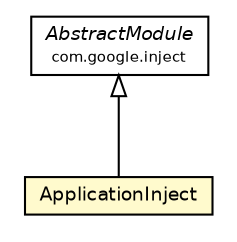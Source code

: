 #!/usr/local/bin/dot
#
# Class diagram 
# Generated by UMLGraph version 5.1 (http://www.umlgraph.org/)
#

digraph G {
	edge [fontname="Helvetica",fontsize=10,labelfontname="Helvetica",labelfontsize=10];
	node [fontname="Helvetica",fontsize=10,shape=plaintext];
	nodesep=0.25;
	ranksep=0.5;
	// com.connectlife.coreserver.ApplicationInject
	c843 [label=<<table title="com.connectlife.coreserver.ApplicationInject" border="0" cellborder="1" cellspacing="0" cellpadding="2" port="p" bgcolor="lemonChiffon" href="./ApplicationInject.html">
		<tr><td><table border="0" cellspacing="0" cellpadding="1">
<tr><td align="center" balign="center"> ApplicationInject </td></tr>
		</table></td></tr>
		</table>>, fontname="Helvetica", fontcolor="black", fontsize=9.0];
	//com.connectlife.coreserver.ApplicationInject extends com.google.inject.AbstractModule
	c890:p -> c843:p [dir=back,arrowtail=empty];
	// com.google.inject.AbstractModule
	c890 [label=<<table title="com.google.inject.AbstractModule" border="0" cellborder="1" cellspacing="0" cellpadding="2" port="p" href="http://java.sun.com/j2se/1.4.2/docs/api/com/google/inject/AbstractModule.html">
		<tr><td><table border="0" cellspacing="0" cellpadding="1">
<tr><td align="center" balign="center"><font face="Helvetica-Oblique"> AbstractModule </font></td></tr>
<tr><td align="center" balign="center"><font point-size="7.0"> com.google.inject </font></td></tr>
		</table></td></tr>
		</table>>, fontname="Helvetica", fontcolor="black", fontsize=9.0];
}

